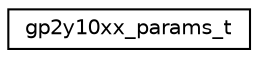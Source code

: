 digraph "Graphical Class Hierarchy"
{
 // LATEX_PDF_SIZE
  edge [fontname="Helvetica",fontsize="10",labelfontname="Helvetica",labelfontsize="10"];
  node [fontname="Helvetica",fontsize="10",shape=record];
  rankdir="LR";
  Node0 [label="gp2y10xx_params_t",height=0.2,width=0.4,color="black", fillcolor="white", style="filled",URL="$structgp2y10xx__params__t.html",tooltip="GP2Y10xx device parameters."];
}
